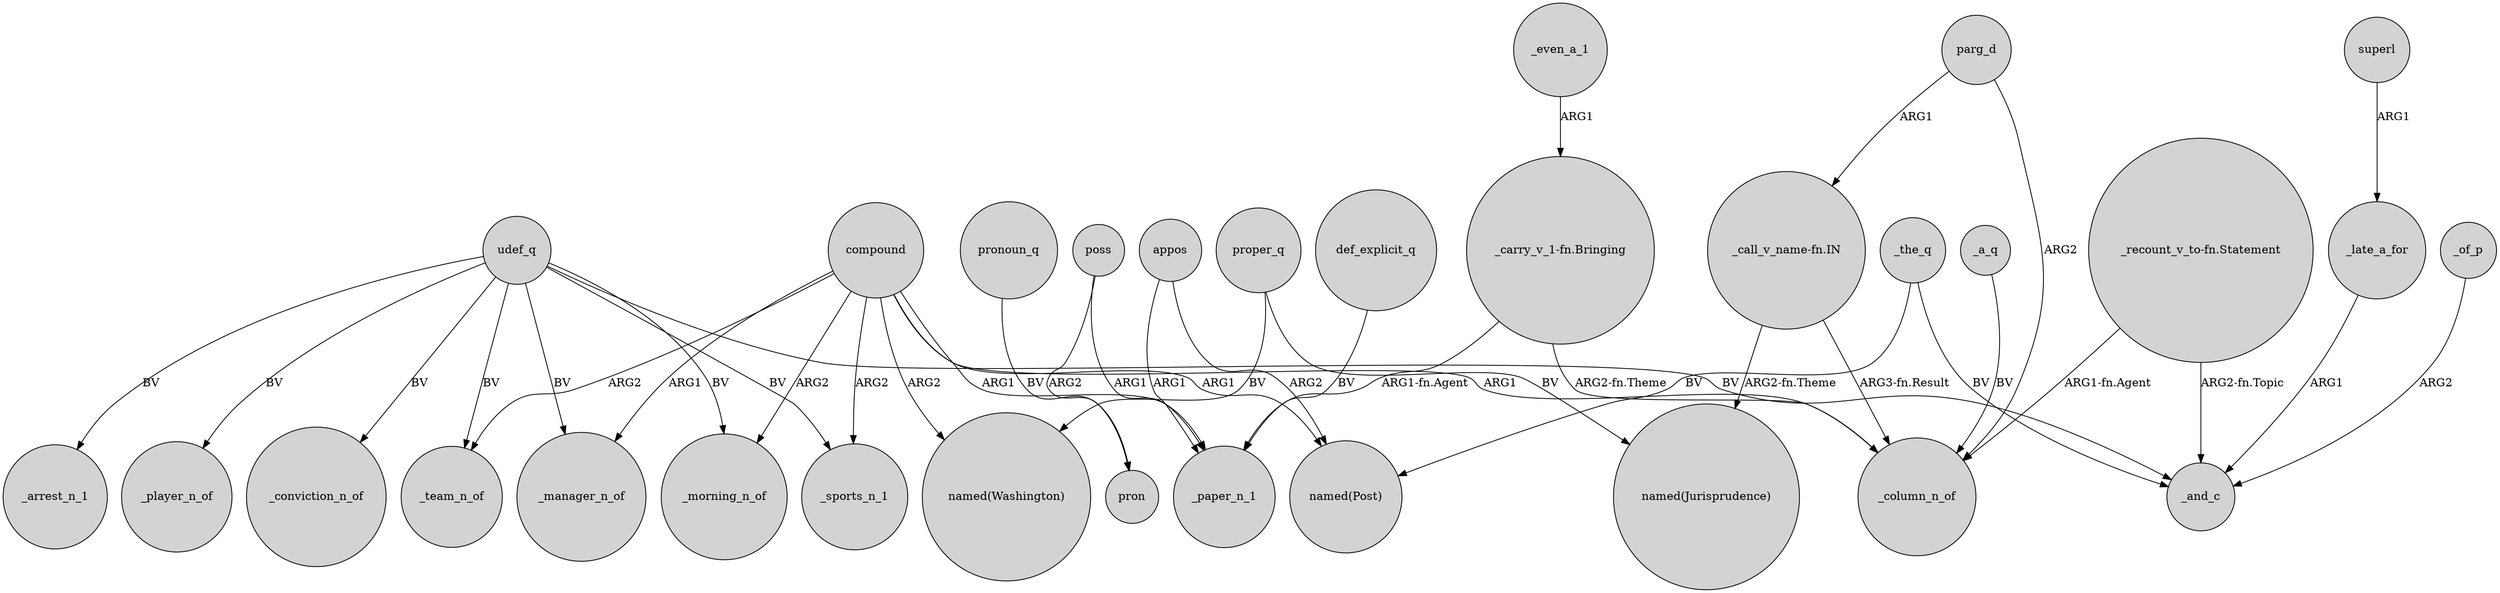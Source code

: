 digraph {
	node [shape=circle style=filled]
	_the_q -> _and_c [label=BV]
	compound -> _manager_n_of [label=ARG1]
	poss -> pron [label=ARG2]
	compound -> _morning_n_of [label=ARG2]
	_a_q -> _column_n_of [label=BV]
	poss -> _paper_n_1 [label=ARG1]
	def_explicit_q -> _paper_n_1 [label=BV]
	udef_q -> _player_n_of [label=BV]
	compound -> _paper_n_1 [label=ARG1]
	"_carry_v_1-fn.Bringing" -> _column_n_of [label="ARG2-fn.Theme"]
	superl -> _late_a_for [label=ARG1]
	_of_p -> _and_c [label=ARG2]
	parg_d -> _column_n_of [label=ARG2]
	udef_q -> _conviction_n_of [label=BV]
	"_call_v_name-fn.IN" -> _column_n_of [label="ARG3-fn.Result"]
	appos -> "named(Post)" [label=ARG2]
	proper_q -> "named(Washington)" [label=BV]
	"_call_v_name-fn.IN" -> "named(Jurisprudence)" [label="ARG2-fn.Theme"]
	pronoun_q -> pron [label=BV]
	parg_d -> "_call_v_name-fn.IN" [label=ARG1]
	"_recount_v_to-fn.Statement" -> _and_c [label="ARG2-fn.Topic"]
	compound -> _column_n_of [label=ARG1]
	"_carry_v_1-fn.Bringing" -> _paper_n_1 [label="ARG1-fn.Agent"]
	udef_q -> _team_n_of [label=BV]
	proper_q -> "named(Jurisprudence)" [label=BV]
	udef_q -> _manager_n_of [label=BV]
	_late_a_for -> _and_c [label=ARG1]
	compound -> _sports_n_1 [label=ARG2]
	compound -> "named(Washington)" [label=ARG2]
	appos -> _paper_n_1 [label=ARG1]
	_the_q -> "named(Post)" [label=BV]
	"_recount_v_to-fn.Statement" -> _column_n_of [label="ARG1-fn.Agent"]
	udef_q -> _and_c [label=BV]
	_even_a_1 -> "_carry_v_1-fn.Bringing" [label=ARG1]
	udef_q -> _sports_n_1 [label=BV]
	compound -> _team_n_of [label=ARG2]
	udef_q -> _arrest_n_1 [label=BV]
	compound -> "named(Post)" [label=ARG1]
	udef_q -> _morning_n_of [label=BV]
}
